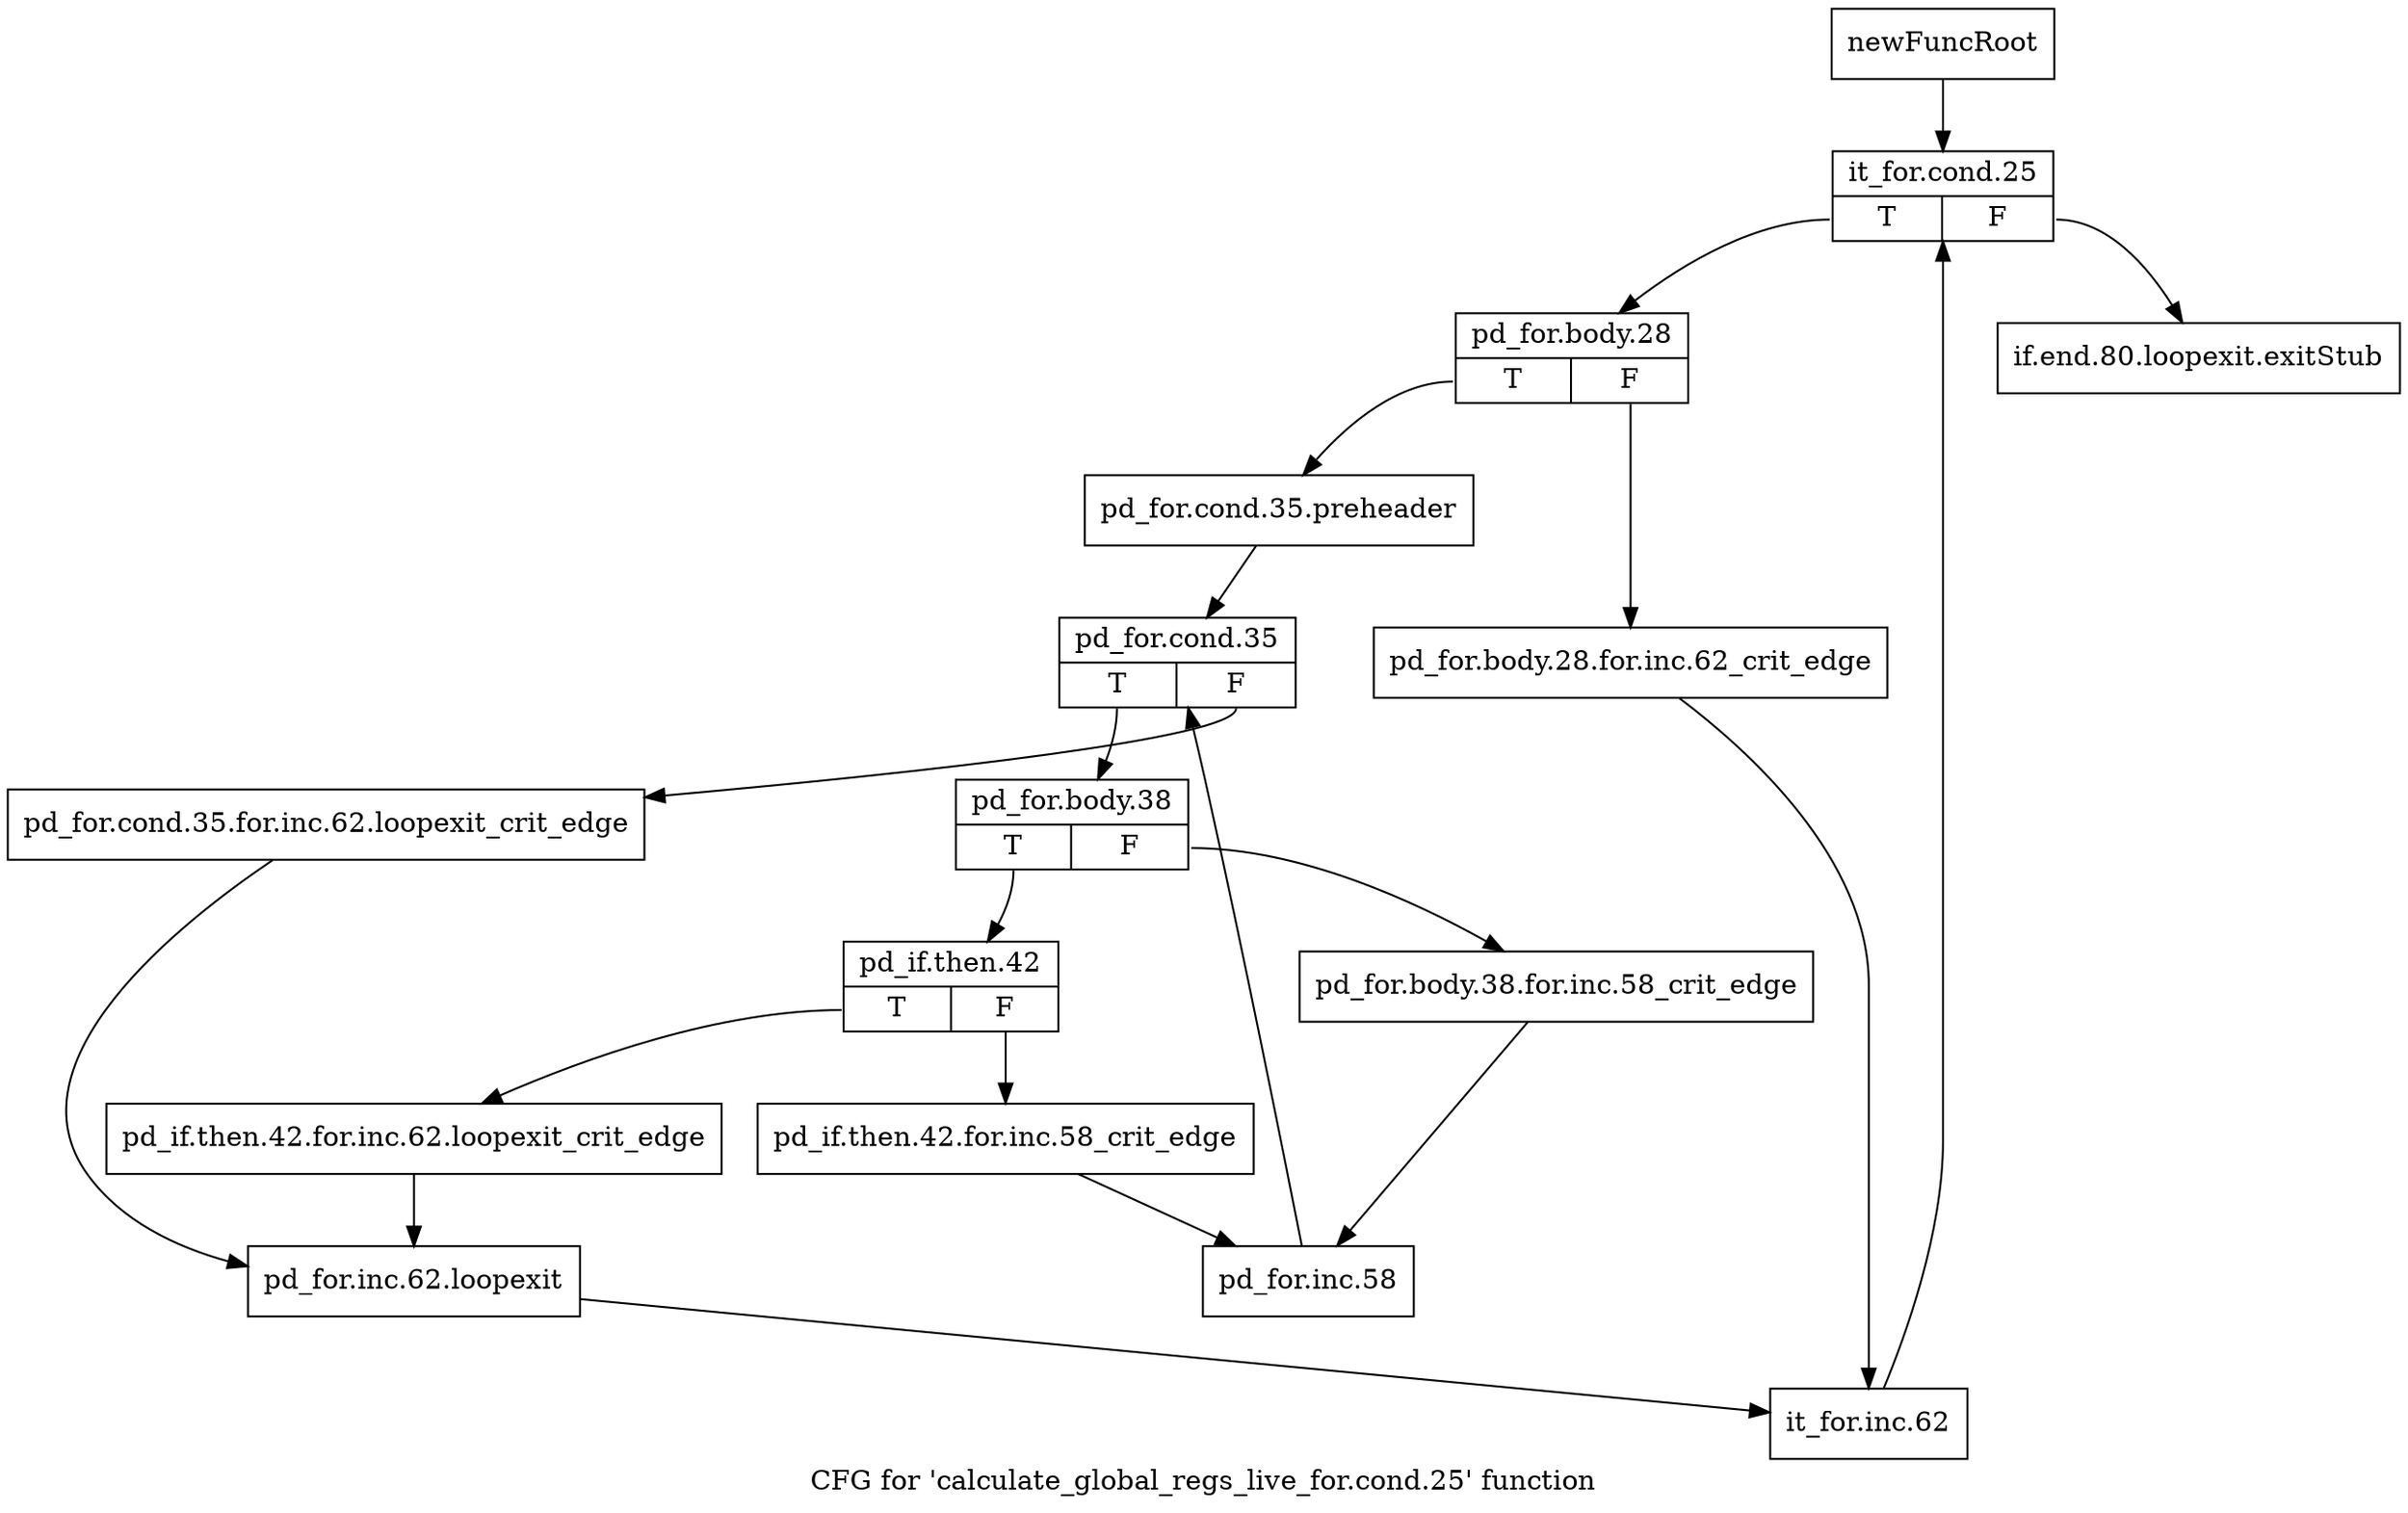 digraph "CFG for 'calculate_global_regs_live_for.cond.25' function" {
	label="CFG for 'calculate_global_regs_live_for.cond.25' function";

	Node0xaec2870 [shape=record,label="{newFuncRoot}"];
	Node0xaec2870 -> Node0xaec2910;
	Node0xaec28c0 [shape=record,label="{if.end.80.loopexit.exitStub}"];
	Node0xaec2910 [shape=record,label="{it_for.cond.25|{<s0>T|<s1>F}}"];
	Node0xaec2910:s0 -> Node0xaec2960;
	Node0xaec2910:s1 -> Node0xaec28c0;
	Node0xaec2960 [shape=record,label="{pd_for.body.28|{<s0>T|<s1>F}}"];
	Node0xaec2960:s0 -> Node0xaed5bd0;
	Node0xaec2960:s1 -> Node0xaed5b80;
	Node0xaed5b80 [shape=record,label="{pd_for.body.28.for.inc.62_crit_edge}"];
	Node0xaed5b80 -> Node0xaed5ef0;
	Node0xaed5bd0 [shape=record,label="{pd_for.cond.35.preheader}"];
	Node0xaed5bd0 -> Node0xaed5c20;
	Node0xaed5c20 [shape=record,label="{pd_for.cond.35|{<s0>T|<s1>F}}"];
	Node0xaed5c20:s0 -> Node0xaed5cc0;
	Node0xaed5c20:s1 -> Node0xaed5c70;
	Node0xaed5c70 [shape=record,label="{pd_for.cond.35.for.inc.62.loopexit_crit_edge}"];
	Node0xaed5c70 -> Node0xaed5ea0;
	Node0xaed5cc0 [shape=record,label="{pd_for.body.38|{<s0>T|<s1>F}}"];
	Node0xaed5cc0:s0 -> Node0xaed5d60;
	Node0xaed5cc0:s1 -> Node0xaed5d10;
	Node0xaed5d10 [shape=record,label="{pd_for.body.38.for.inc.58_crit_edge}"];
	Node0xaed5d10 -> Node0xaed5e00;
	Node0xaed5d60 [shape=record,label="{pd_if.then.42|{<s0>T|<s1>F}}"];
	Node0xaed5d60:s0 -> Node0xaed5e50;
	Node0xaed5d60:s1 -> Node0xaed5db0;
	Node0xaed5db0 [shape=record,label="{pd_if.then.42.for.inc.58_crit_edge}"];
	Node0xaed5db0 -> Node0xaed5e00;
	Node0xaed5e00 [shape=record,label="{pd_for.inc.58}"];
	Node0xaed5e00 -> Node0xaed5c20;
	Node0xaed5e50 [shape=record,label="{pd_if.then.42.for.inc.62.loopexit_crit_edge}"];
	Node0xaed5e50 -> Node0xaed5ea0;
	Node0xaed5ea0 [shape=record,label="{pd_for.inc.62.loopexit}"];
	Node0xaed5ea0 -> Node0xaed5ef0;
	Node0xaed5ef0 [shape=record,label="{it_for.inc.62}"];
	Node0xaed5ef0 -> Node0xaec2910;
}
